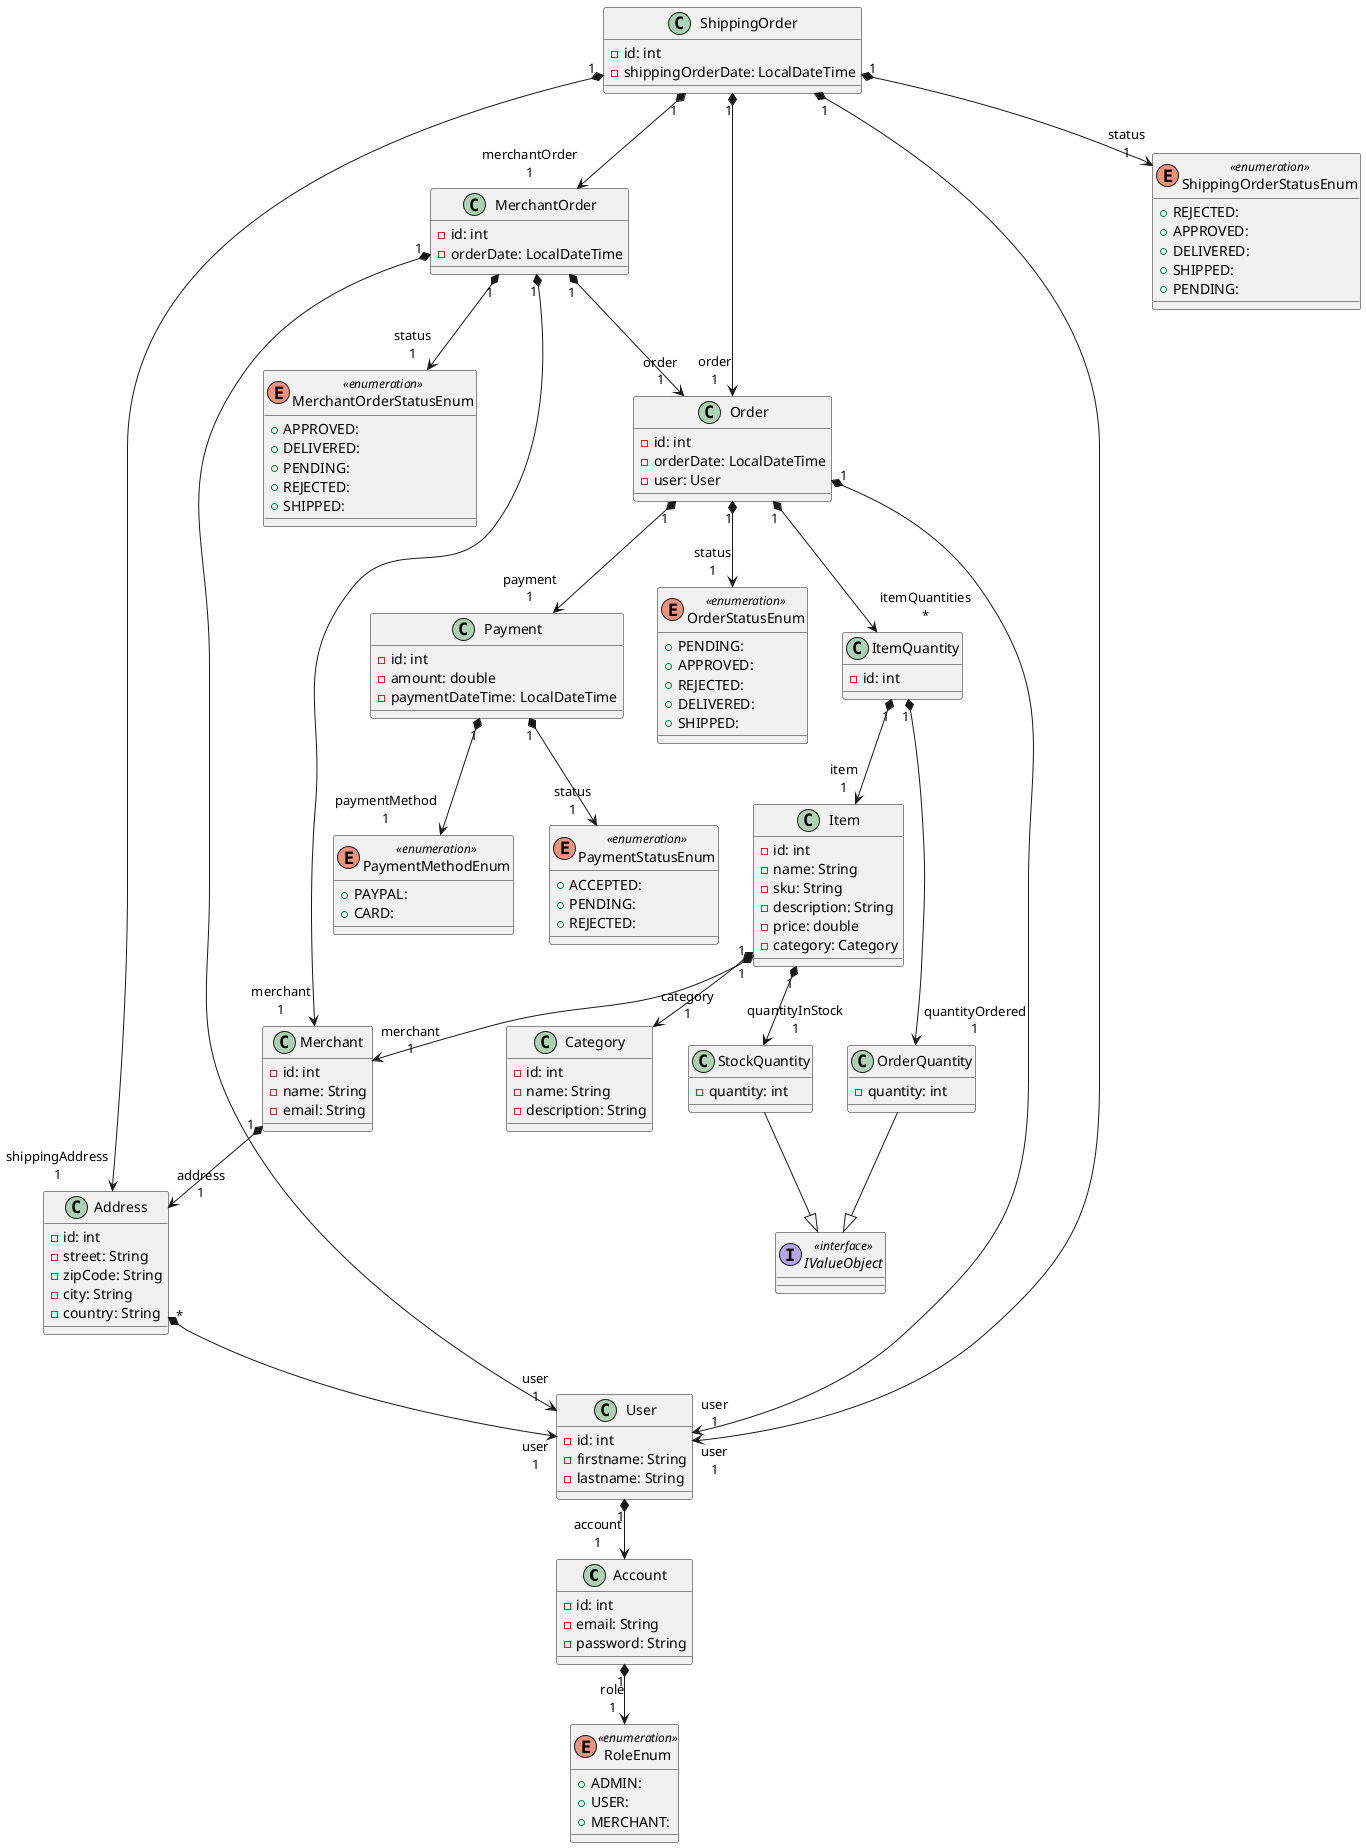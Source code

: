 @startuml

class Account {
  - id: int
  - email: String
  - password: String
}
class Address {
  - id: int
  - street: String
  - zipCode: String
  - city: String
  - country: String
}
class Category {
  - id: int
  - name: String
  - description: String
}
class Item {
  - id: int
  - name: String
  - sku: String
  - description: String
  - price: double
  - category: Category
}
class Merchant {
  - id: int
  - name: String
  - email: String
}
class MerchantOrder {
  - id: int
  - orderDate: LocalDateTime
}
class Order {
  - id: int
  - orderDate: LocalDateTime
  - user: User
}
class Payment {
  - id: int
  - amount: double
  - paymentDateTime: LocalDateTime
}
class ShippingOrder {
  - id: int
  - shippingOrderDate: LocalDateTime
}
class User {
  - id: int
  - firstname: String
  - lastname: String
}
interface IValueObject << interface >>
class ItemQuantity {
  - id: int
}
class OrderQuantity {
  - quantity: int
}
class StockQuantity {
  - quantity: int
}
enum MerchantOrderStatusEnum << enumeration >> {
  + APPROVED:
  + DELIVERED:
  + PENDING:
  + REJECTED:
  + SHIPPED:
}
enum OrderStatusEnum << enumeration >> {
  + PENDING:
  + APPROVED:
  + REJECTED:
  + DELIVERED:
  + SHIPPED:
}
enum PaymentMethodEnum << enumeration >> {
  + PAYPAL:
  + CARD:
}
enum PaymentStatusEnum << enumeration >> {
  + ACCEPTED:
  + PENDING:
  + REJECTED:
}
enum RoleEnum << enumeration >> {
  + ADMIN:
  + USER:
  + MERCHANT:
}
enum ShippingOrderStatusEnum << enumeration >> {
  + REJECTED:
  + APPROVED:
  + DELIVERED:
  + SHIPPED:
  + PENDING:
}

Account                 "1" *--> "role\n1" RoleEnum
Address                 "*" *--> "user\n1" User
Item                    "1" *--> "category\n1" Category
Item                    "1" *--> "quantityInStock\n1" StockQuantity
Item                    "1" *--> "merchant\n1" Merchant
ItemQuantity            "1" *--> "item\n1" Item
ItemQuantity            "1" *--> "quantityOrdered\n1" OrderQuantity
Merchant                "1" *--> "address\n1" Address
MerchantOrder           "1" *--> "merchant\n1" Merchant
MerchantOrder           "1" *--> "status\n1" MerchantOrderStatusEnum
MerchantOrder           "1" *--> "order\n1" Order
MerchantOrder           "1" *--> "user\n1" User
Order                   "1" *--> "itemQuantities\n*" ItemQuantity
Order                   "1" *--> "status\n1" OrderStatusEnum
Order                   "1" *--> "payment\n1" Payment
Order                   "1" *--> "user\n1" User
Payment                 "1" *--> "paymentMethod\n1" PaymentMethodEnum
Payment                 "1" *--> "status\n1" PaymentStatusEnum
ShippingOrder           "1" *--> "shippingAddress\n1" Address
ShippingOrder           "1" *--> "merchantOrder\n1" MerchantOrder
ShippingOrder           "1" *--> "order\n1" Order
ShippingOrder           "1" *--> "status\n1" ShippingOrderStatusEnum
ShippingOrder           "1" *--> "user\n1" User
User                    "1" *--> "account\n1" Account
OrderQuantity            --^  IValueObject
StockQuantity            --^  IValueObject
@enduml
